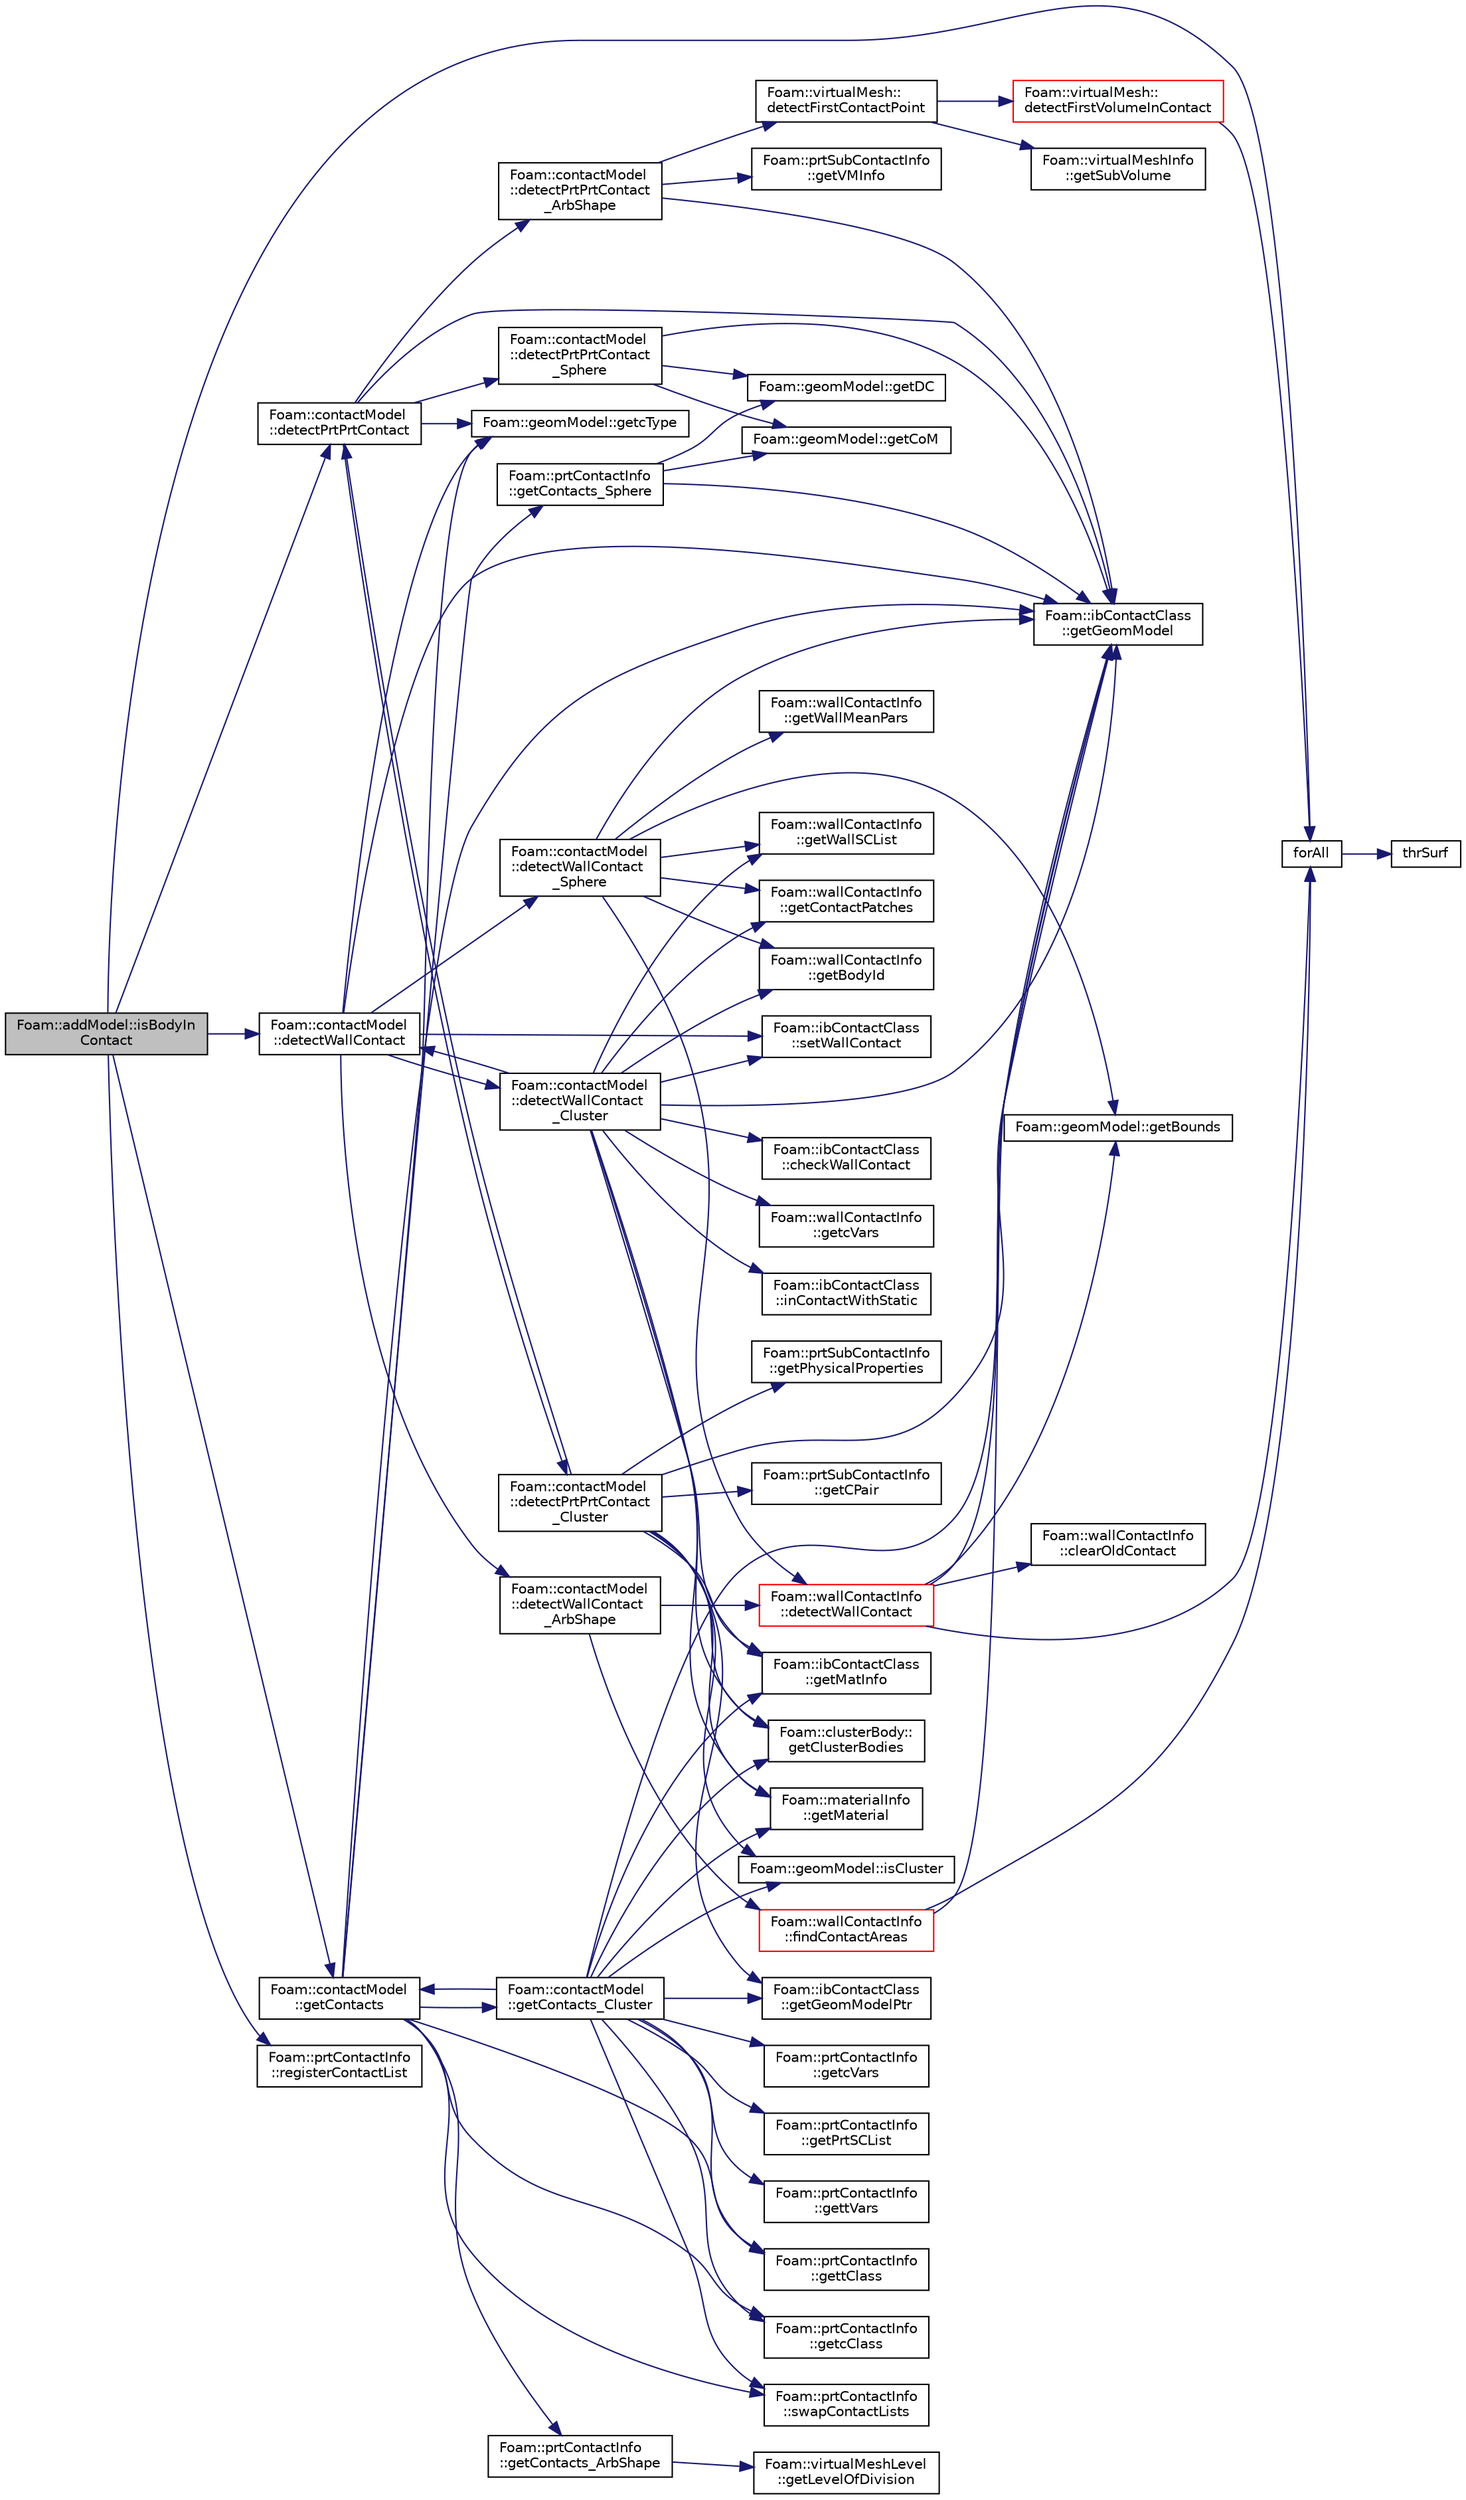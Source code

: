 digraph "Foam::addModel::isBodyInContact"
{
 // LATEX_PDF_SIZE
  edge [fontname="Helvetica",fontsize="10",labelfontname="Helvetica",labelfontsize="10"];
  node [fontname="Helvetica",fontsize="10",shape=record];
  rankdir="LR";
  Node1 [label="Foam::addModel::isBodyIn\lContact",height=0.2,width=0.4,color="black", fillcolor="grey75", style="filled", fontcolor="black",tooltip=" "];
  Node1 -> Node2 [color="midnightblue",fontsize="10",style="solid"];
  Node2 [label="Foam::contactModel\l::detectPrtPrtContact",height=0.2,width=0.4,color="black", fillcolor="white", style="filled",URL="$namespaceFoam_1_1contactModel.html#a103f91b983569f957d227c81e2c9ee7c",tooltip=" "];
  Node2 -> Node3 [color="midnightblue",fontsize="10",style="solid"];
  Node3 [label="Foam::contactModel\l::detectPrtPrtContact\l_ArbShape",height=0.2,width=0.4,color="black", fillcolor="white", style="filled",URL="$namespaceFoam_1_1contactModel.html#a2791cb63e8895a129cb1ea93513c40a0",tooltip=" "];
  Node3 -> Node4 [color="midnightblue",fontsize="10",style="solid"];
  Node4 [label="Foam::virtualMesh::\ldetectFirstContactPoint",height=0.2,width=0.4,color="black", fillcolor="white", style="filled",URL="$classFoam_1_1virtualMesh.html#a35d72f2ddbd1122442d97c7a14418bfa",tooltip=" "];
  Node4 -> Node5 [color="midnightblue",fontsize="10",style="solid"];
  Node5 [label="Foam::virtualMesh::\ldetectFirstVolumeInContact",height=0.2,width=0.4,color="red", fillcolor="white", style="filled",URL="$classFoam_1_1virtualMesh.html#a0f7f62ab08aea15f43f265fa5a9d60ba",tooltip=" "];
  Node5 -> Node9 [color="midnightblue",fontsize="10",style="solid"];
  Node9 [label="forAll",height=0.2,width=0.4,color="black", fillcolor="white", style="filled",URL="$addModels_2initializeAddModels_8H.html#adcd69a620b2d93c893cbf0e92bb7c5d7",tooltip=" "];
  Node9 -> Node10 [color="midnightblue",fontsize="10",style="solid"];
  Node10 [label="thrSurf",height=0.2,width=0.4,color="black", fillcolor="white", style="filled",URL="$addModels_2initializeAddModels_8H.html#a12947c9cf4cff46d3d0a324e3e718f45",tooltip=" "];
  Node4 -> Node15 [color="midnightblue",fontsize="10",style="solid"];
  Node15 [label="Foam::virtualMeshInfo\l::getSubVolume",height=0.2,width=0.4,color="black", fillcolor="white", style="filled",URL="$structFoam_1_1virtualMeshInfo.html#afcfe37715251da66a52189630a4ce75c",tooltip=" "];
  Node3 -> Node16 [color="midnightblue",fontsize="10",style="solid"];
  Node16 [label="Foam::ibContactClass\l::getGeomModel",height=0.2,width=0.4,color="black", fillcolor="white", style="filled",URL="$classFoam_1_1ibContactClass.html#af24117aa9d6b8a28c64ce11354a2fa35",tooltip=" "];
  Node3 -> Node17 [color="midnightblue",fontsize="10",style="solid"];
  Node17 [label="Foam::prtSubContactInfo\l::getVMInfo",height=0.2,width=0.4,color="black", fillcolor="white", style="filled",URL="$classFoam_1_1prtSubContactInfo.html#ad065e090dd795e2cb28a289a6d2141de",tooltip=" "];
  Node2 -> Node18 [color="midnightblue",fontsize="10",style="solid"];
  Node18 [label="Foam::contactModel\l::detectPrtPrtContact\l_Cluster",height=0.2,width=0.4,color="black", fillcolor="white", style="filled",URL="$namespaceFoam_1_1contactModel.html#a1b2131d5fb9f9d35447aea6599e8903d",tooltip=" "];
  Node18 -> Node2 [color="midnightblue",fontsize="10",style="solid"];
  Node18 -> Node19 [color="midnightblue",fontsize="10",style="solid"];
  Node19 [label="Foam::clusterBody::\lgetClusterBodies",height=0.2,width=0.4,color="black", fillcolor="white", style="filled",URL="$classFoam_1_1clusterBody.html#a284f52a30ebda31d578267f12c902225",tooltip=" "];
  Node18 -> Node20 [color="midnightblue",fontsize="10",style="solid"];
  Node20 [label="Foam::prtSubContactInfo\l::getCPair",height=0.2,width=0.4,color="black", fillcolor="white", style="filled",URL="$classFoam_1_1prtSubContactInfo.html#a3110f964059fad119ddc7e985aa68628",tooltip=" "];
  Node18 -> Node16 [color="midnightblue",fontsize="10",style="solid"];
  Node18 -> Node21 [color="midnightblue",fontsize="10",style="solid"];
  Node21 [label="Foam::ibContactClass\l::getGeomModelPtr",height=0.2,width=0.4,color="black", fillcolor="white", style="filled",URL="$classFoam_1_1ibContactClass.html#af11d4d057a35a57e68ea8b0b03ff703c",tooltip=" "];
  Node18 -> Node22 [color="midnightblue",fontsize="10",style="solid"];
  Node22 [label="Foam::materialInfo\l::getMaterial",height=0.2,width=0.4,color="black", fillcolor="white", style="filled",URL="$classFoam_1_1materialInfo.html#af4ad397d31f9fbfa3f1740d921c7364c",tooltip=" "];
  Node18 -> Node23 [color="midnightblue",fontsize="10",style="solid"];
  Node23 [label="Foam::ibContactClass\l::getMatInfo",height=0.2,width=0.4,color="black", fillcolor="white", style="filled",URL="$classFoam_1_1ibContactClass.html#a5358ed75ed8e5f863f982ef3703290aa",tooltip=" "];
  Node18 -> Node24 [color="midnightblue",fontsize="10",style="solid"];
  Node24 [label="Foam::prtSubContactInfo\l::getPhysicalProperties",height=0.2,width=0.4,color="black", fillcolor="white", style="filled",URL="$classFoam_1_1prtSubContactInfo.html#a35f19b1b38f4960dbadf20f6c8b57c4e",tooltip=" "];
  Node18 -> Node25 [color="midnightblue",fontsize="10",style="solid"];
  Node25 [label="Foam::geomModel::isCluster",height=0.2,width=0.4,color="black", fillcolor="white", style="filled",URL="$classFoam_1_1geomModel.html#a52273797dd78b8e0e679350270a436fd",tooltip=" "];
  Node2 -> Node26 [color="midnightblue",fontsize="10",style="solid"];
  Node26 [label="Foam::contactModel\l::detectPrtPrtContact\l_Sphere",height=0.2,width=0.4,color="black", fillcolor="white", style="filled",URL="$namespaceFoam_1_1contactModel.html#ac28e98424db4810c923f94ecfc9d1ed0",tooltip=" "];
  Node26 -> Node27 [color="midnightblue",fontsize="10",style="solid"];
  Node27 [label="Foam::geomModel::getCoM",height=0.2,width=0.4,color="black", fillcolor="white", style="filled",URL="$classFoam_1_1geomModel.html#a17f5482e38b671fd424704393e4db210",tooltip=" "];
  Node26 -> Node28 [color="midnightblue",fontsize="10",style="solid"];
  Node28 [label="Foam::geomModel::getDC",height=0.2,width=0.4,color="black", fillcolor="white", style="filled",URL="$classFoam_1_1geomModel.html#a4a544cd34b3b6a9963fb311c4d9938fb",tooltip=" "];
  Node26 -> Node16 [color="midnightblue",fontsize="10",style="solid"];
  Node2 -> Node29 [color="midnightblue",fontsize="10",style="solid"];
  Node29 [label="Foam::geomModel::getcType",height=0.2,width=0.4,color="black", fillcolor="white", style="filled",URL="$classFoam_1_1geomModel.html#aad4760c95591b65260efb023cdbbe862",tooltip=" "];
  Node2 -> Node16 [color="midnightblue",fontsize="10",style="solid"];
  Node1 -> Node30 [color="midnightblue",fontsize="10",style="solid"];
  Node30 [label="Foam::contactModel\l::detectWallContact",height=0.2,width=0.4,color="black", fillcolor="white", style="filled",URL="$namespaceFoam_1_1contactModel.html#a026dac52f7799691f42d0dba58ba5236",tooltip=" "];
  Node30 -> Node31 [color="midnightblue",fontsize="10",style="solid"];
  Node31 [label="Foam::contactModel\l::detectWallContact\l_ArbShape",height=0.2,width=0.4,color="black", fillcolor="white", style="filled",URL="$namespaceFoam_1_1contactModel.html#a514e84f4ba975cdbb1fca066f30f4342",tooltip=" "];
  Node31 -> Node32 [color="midnightblue",fontsize="10",style="solid"];
  Node32 [label="Foam::wallContactInfo\l::detectWallContact",height=0.2,width=0.4,color="red", fillcolor="white", style="filled",URL="$classFoam_1_1wallContactInfo.html#a1831590dfe66a0022e610a73710dbfd1",tooltip=" "];
  Node32 -> Node33 [color="midnightblue",fontsize="10",style="solid"];
  Node33 [label="Foam::wallContactInfo\l::clearOldContact",height=0.2,width=0.4,color="black", fillcolor="white", style="filled",URL="$classFoam_1_1wallContactInfo.html#aa5d9a8e8388d28184cb4afc4f7d35760",tooltip=" "];
  Node32 -> Node9 [color="midnightblue",fontsize="10",style="solid"];
  Node32 -> Node34 [color="midnightblue",fontsize="10",style="solid"];
  Node34 [label="Foam::geomModel::getBounds",height=0.2,width=0.4,color="black", fillcolor="white", style="filled",URL="$classFoam_1_1geomModel.html#a3e96ac9daa9bf49715d933c93f1f817a",tooltip=" "];
  Node32 -> Node16 [color="midnightblue",fontsize="10",style="solid"];
  Node31 -> Node36 [color="midnightblue",fontsize="10",style="solid"];
  Node36 [label="Foam::wallContactInfo\l::findContactAreas",height=0.2,width=0.4,color="red", fillcolor="white", style="filled",URL="$classFoam_1_1wallContactInfo.html#a76bcd73066e3c881e09c557bdb1b307a",tooltip=" "];
  Node36 -> Node9 [color="midnightblue",fontsize="10",style="solid"];
  Node36 -> Node16 [color="midnightblue",fontsize="10",style="solid"];
  Node30 -> Node49 [color="midnightblue",fontsize="10",style="solid"];
  Node49 [label="Foam::contactModel\l::detectWallContact\l_Cluster",height=0.2,width=0.4,color="black", fillcolor="white", style="filled",URL="$namespaceFoam_1_1contactModel.html#adac49abbe04527f56bfe54cb253453ed",tooltip=" "];
  Node49 -> Node50 [color="midnightblue",fontsize="10",style="solid"];
  Node50 [label="Foam::ibContactClass\l::checkWallContact",height=0.2,width=0.4,color="black", fillcolor="white", style="filled",URL="$classFoam_1_1ibContactClass.html#aafeb86a15aa5d5bcdbef81184003a69e",tooltip=" "];
  Node49 -> Node30 [color="midnightblue",fontsize="10",style="solid"];
  Node49 -> Node51 [color="midnightblue",fontsize="10",style="solid"];
  Node51 [label="Foam::wallContactInfo\l::getBodyId",height=0.2,width=0.4,color="black", fillcolor="white", style="filled",URL="$classFoam_1_1wallContactInfo.html#a3eb71679f4a4dc81c30401d0dfbab9e9",tooltip=" "];
  Node49 -> Node19 [color="midnightblue",fontsize="10",style="solid"];
  Node49 -> Node52 [color="midnightblue",fontsize="10",style="solid"];
  Node52 [label="Foam::wallContactInfo\l::getContactPatches",height=0.2,width=0.4,color="black", fillcolor="white", style="filled",URL="$classFoam_1_1wallContactInfo.html#a462fa827cf5509da2cf66bb4db5f7806",tooltip=" "];
  Node49 -> Node53 [color="midnightblue",fontsize="10",style="solid"];
  Node53 [label="Foam::wallContactInfo\l::getcVars",height=0.2,width=0.4,color="black", fillcolor="white", style="filled",URL="$classFoam_1_1wallContactInfo.html#ae4c4029904d2c1d2fecee14947033896",tooltip=" "];
  Node49 -> Node16 [color="midnightblue",fontsize="10",style="solid"];
  Node49 -> Node22 [color="midnightblue",fontsize="10",style="solid"];
  Node49 -> Node23 [color="midnightblue",fontsize="10",style="solid"];
  Node49 -> Node54 [color="midnightblue",fontsize="10",style="solid"];
  Node54 [label="Foam::wallContactInfo\l::getWallSCList",height=0.2,width=0.4,color="black", fillcolor="white", style="filled",URL="$classFoam_1_1wallContactInfo.html#a83eefecc223746948aff31b55f7ca382",tooltip=" "];
  Node49 -> Node55 [color="midnightblue",fontsize="10",style="solid"];
  Node55 [label="Foam::ibContactClass\l::inContactWithStatic",height=0.2,width=0.4,color="black", fillcolor="white", style="filled",URL="$classFoam_1_1ibContactClass.html#ac524d28a7f034b595c4d114985663cc8",tooltip=" "];
  Node49 -> Node56 [color="midnightblue",fontsize="10",style="solid"];
  Node56 [label="Foam::ibContactClass\l::setWallContact",height=0.2,width=0.4,color="black", fillcolor="white", style="filled",URL="$classFoam_1_1ibContactClass.html#a2aea492460017877267fdc20a752ae88",tooltip=" "];
  Node30 -> Node57 [color="midnightblue",fontsize="10",style="solid"];
  Node57 [label="Foam::contactModel\l::detectWallContact\l_Sphere",height=0.2,width=0.4,color="black", fillcolor="white", style="filled",URL="$namespaceFoam_1_1contactModel.html#a7933a13dc39eba0a051cbacc04bda03e",tooltip=" "];
  Node57 -> Node32 [color="midnightblue",fontsize="10",style="solid"];
  Node57 -> Node51 [color="midnightblue",fontsize="10",style="solid"];
  Node57 -> Node34 [color="midnightblue",fontsize="10",style="solid"];
  Node57 -> Node52 [color="midnightblue",fontsize="10",style="solid"];
  Node57 -> Node16 [color="midnightblue",fontsize="10",style="solid"];
  Node57 -> Node58 [color="midnightblue",fontsize="10",style="solid"];
  Node58 [label="Foam::wallContactInfo\l::getWallMeanPars",height=0.2,width=0.4,color="black", fillcolor="white", style="filled",URL="$classFoam_1_1wallContactInfo.html#a3934896b37065811a15bf1a2a858c474",tooltip=" "];
  Node57 -> Node54 [color="midnightblue",fontsize="10",style="solid"];
  Node30 -> Node29 [color="midnightblue",fontsize="10",style="solid"];
  Node30 -> Node16 [color="midnightblue",fontsize="10",style="solid"];
  Node30 -> Node56 [color="midnightblue",fontsize="10",style="solid"];
  Node1 -> Node9 [color="midnightblue",fontsize="10",style="solid"];
  Node1 -> Node59 [color="midnightblue",fontsize="10",style="solid"];
  Node59 [label="Foam::contactModel\l::getContacts",height=0.2,width=0.4,color="black", fillcolor="white", style="filled",URL="$namespaceFoam_1_1contactModel.html#a3baef36a0cef71bd28ad397754d07c36",tooltip=" "];
  Node59 -> Node60 [color="midnightblue",fontsize="10",style="solid"];
  Node60 [label="Foam::prtContactInfo\l::getcClass",height=0.2,width=0.4,color="black", fillcolor="white", style="filled",URL="$classFoam_1_1prtContactInfo.html#a52f57233556bfc89a0590f9e31b7c972",tooltip=" "];
  Node59 -> Node61 [color="midnightblue",fontsize="10",style="solid"];
  Node61 [label="Foam::prtContactInfo\l::getContacts_ArbShape",height=0.2,width=0.4,color="black", fillcolor="white", style="filled",URL="$classFoam_1_1prtContactInfo.html#aceb4dd78b4357ad9cbb3e616775cc514",tooltip=" "];
  Node61 -> Node62 [color="midnightblue",fontsize="10",style="solid"];
  Node62 [label="Foam::virtualMeshLevel\l::getLevelOfDivision",height=0.2,width=0.4,color="black", fillcolor="white", style="filled",URL="$classFoam_1_1virtualMeshLevel.html#a1eb892ba729b2ba4c733d6157a1236e6",tooltip=" "];
  Node59 -> Node63 [color="midnightblue",fontsize="10",style="solid"];
  Node63 [label="Foam::contactModel\l::getContacts_Cluster",height=0.2,width=0.4,color="black", fillcolor="white", style="filled",URL="$namespaceFoam_1_1contactModel.html#a7fb30fa7ddc76d1e49f88644e312c280",tooltip=" "];
  Node63 -> Node60 [color="midnightblue",fontsize="10",style="solid"];
  Node63 -> Node19 [color="midnightblue",fontsize="10",style="solid"];
  Node63 -> Node59 [color="midnightblue",fontsize="10",style="solid"];
  Node63 -> Node64 [color="midnightblue",fontsize="10",style="solid"];
  Node64 [label="Foam::prtContactInfo\l::getcVars",height=0.2,width=0.4,color="black", fillcolor="white", style="filled",URL="$classFoam_1_1prtContactInfo.html#aedc8cfde123ed60b21732cec0c5d399d",tooltip=" "];
  Node63 -> Node16 [color="midnightblue",fontsize="10",style="solid"];
  Node63 -> Node21 [color="midnightblue",fontsize="10",style="solid"];
  Node63 -> Node22 [color="midnightblue",fontsize="10",style="solid"];
  Node63 -> Node23 [color="midnightblue",fontsize="10",style="solid"];
  Node63 -> Node65 [color="midnightblue",fontsize="10",style="solid"];
  Node65 [label="Foam::prtContactInfo\l::getPrtSCList",height=0.2,width=0.4,color="black", fillcolor="white", style="filled",URL="$classFoam_1_1prtContactInfo.html#a7a052703697cf76d2e27c8529656b573",tooltip=" "];
  Node63 -> Node66 [color="midnightblue",fontsize="10",style="solid"];
  Node66 [label="Foam::prtContactInfo\l::gettClass",height=0.2,width=0.4,color="black", fillcolor="white", style="filled",URL="$classFoam_1_1prtContactInfo.html#a791269e3eebc50b0019029cff6178466",tooltip=" "];
  Node63 -> Node67 [color="midnightblue",fontsize="10",style="solid"];
  Node67 [label="Foam::prtContactInfo\l::gettVars",height=0.2,width=0.4,color="black", fillcolor="white", style="filled",URL="$classFoam_1_1prtContactInfo.html#a3a958226cb214a7326bc6ea584cdd758",tooltip=" "];
  Node63 -> Node25 [color="midnightblue",fontsize="10",style="solid"];
  Node63 -> Node68 [color="midnightblue",fontsize="10",style="solid"];
  Node68 [label="Foam::prtContactInfo\l::swapContactLists",height=0.2,width=0.4,color="black", fillcolor="white", style="filled",URL="$classFoam_1_1prtContactInfo.html#adb943de4a9dcde01b8286fd91dc8bcd5",tooltip=" "];
  Node59 -> Node69 [color="midnightblue",fontsize="10",style="solid"];
  Node69 [label="Foam::prtContactInfo\l::getContacts_Sphere",height=0.2,width=0.4,color="black", fillcolor="white", style="filled",URL="$classFoam_1_1prtContactInfo.html#a1ff072a8f85c2b2ec88609be0e0a007a",tooltip=" "];
  Node69 -> Node27 [color="midnightblue",fontsize="10",style="solid"];
  Node69 -> Node28 [color="midnightblue",fontsize="10",style="solid"];
  Node69 -> Node16 [color="midnightblue",fontsize="10",style="solid"];
  Node59 -> Node29 [color="midnightblue",fontsize="10",style="solid"];
  Node59 -> Node16 [color="midnightblue",fontsize="10",style="solid"];
  Node59 -> Node66 [color="midnightblue",fontsize="10",style="solid"];
  Node59 -> Node68 [color="midnightblue",fontsize="10",style="solid"];
  Node1 -> Node70 [color="midnightblue",fontsize="10",style="solid"];
  Node70 [label="Foam::prtContactInfo\l::registerContactList",height=0.2,width=0.4,color="black", fillcolor="white", style="filled",URL="$classFoam_1_1prtContactInfo.html#afd321a0411c9659072a440e963384ec4",tooltip=" "];
}
